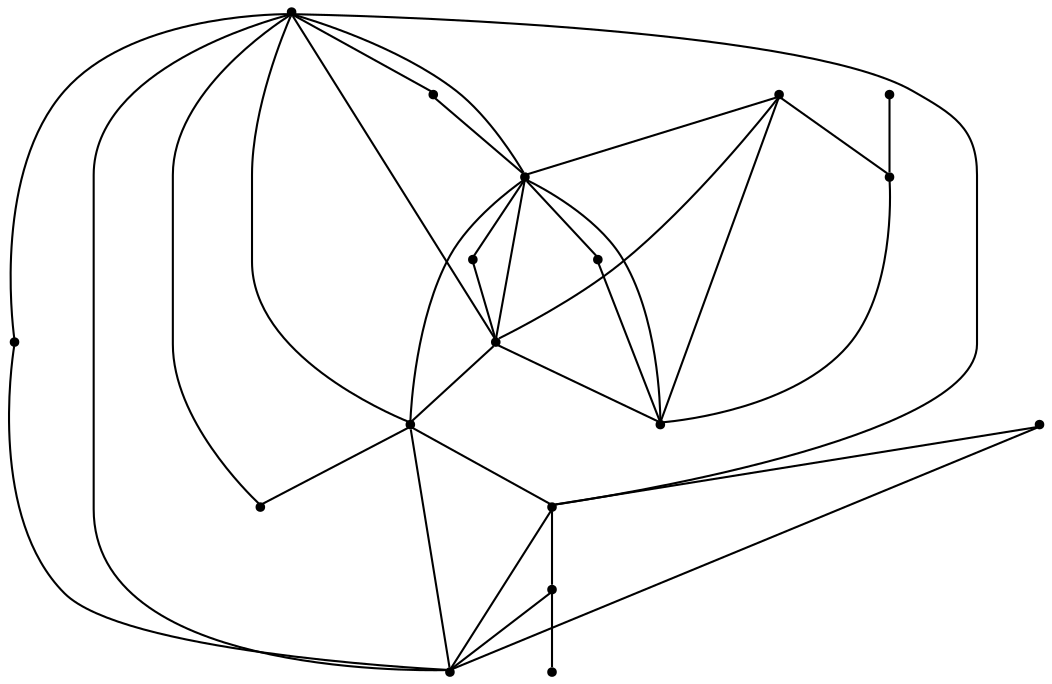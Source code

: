 graph {
  node [shape=point,comment="{\"directed\":false,\"doi\":\"10.1007/978-3-030-92931-2_1\",\"figure\":\"6 (2)\"}"]

  v0 [pos="607.8593623543787,622.8444788383731"]
  v1 [pos="607.8593623543787,779.3341655922893"]
  v2 [pos="452.88047845821666,838.0219313215025"]
  v3 [pos="607.8593623543787,701.0893222153312"]
  v4 [pos="607.8593623543787,857.5790089692473"]
  v5 [pos="607.8593623543787,935.8238523462053"]
  v6 [pos="607.8593623543786,1014.0686957231634"]
  v7 [pos="582.0301922044142,671.7515755578282"]
  v8 [pos="582.0301922044142,749.9964189347863"]
  v9 [pos="582.0301922044142,828.2412623117443"]
  v10 [pos="452.88047845821666,681.5322445675863"]
  v11 [pos="297.9016263562635,779.3341655922893"]
  v12 [pos="452.88047845821666,759.7770879445445"]
  v13 [pos="297.9016263562635,935.8238523462053"]
  v14 [pos="297.9016263562635,701.0893222153311"]
  v15 [pos="297.9016263562635,622.8444788383731"]
  v16 [pos="297.9016263562635,857.5790089692473"]
  v17 [pos="297.9016263562635,1014.0686957231634"]

  v17 -- v13 [id="-2",pos="297.9016263562635,1014.0686957231634 297.9016263562635,935.8238523462053 297.9016263562635,935.8238523462053 297.9016263562635,935.8238523462053"]
  v13 -- v16 [id="-3",pos="297.9016263562635,935.8238523462053 297.9016263562635,857.5790089692473 297.9016263562635,857.5790089692473 297.9016263562635,857.5790089692473"]
  v16 -- v11 [id="-4",pos="297.9016263562635,857.5790089692473 297.9016263562635,779.3341655922893 297.9016263562635,779.3341655922893 297.9016263562635,779.3341655922893"]
  v11 -- v14 [id="-5",pos="297.9016263562635,779.3341655922893 297.9016263562635,701.0893222153311 297.9016263562635,701.0893222153311 297.9016263562635,701.0893222153311"]
  v14 -- v15 [id="-6",pos="297.9016263562635,701.0893222153311 297.9016263562635,622.8444788383731 297.9016263562635,622.8444788383731 297.9016263562635,622.8444788383731"]
  v17 -- v5 [id="-8",pos="297.9016263562635,1014.0686957231634 607.8593623543787,935.8238523462053 607.8593623543787,935.8238523462053 607.8593623543787,935.8238523462053"]
  v17 -- v4 [id="-9",pos="297.9016263562635,1014.0686957231634 607.8593623543787,857.5790089692473 607.8593623543787,857.5790089692473 607.8593623543787,857.5790089692473"]
  v17 -- v1 [id="-10",pos="297.9016263562635,1014.0686957231634 607.8593623543787,779.3341655922893 607.8593623543787,779.3341655922893 607.8593623543787,779.3341655922893"]
  v13 -- v4 [id="-11",pos="297.9016263562635,935.8238523462053 607.8593623543787,857.5790089692473 607.8593623543787,857.5790089692473 607.8593623543787,857.5790089692473"]
  v13 -- v1 [id="-12",pos="297.9016263562635,935.8238523462053 607.8593623543787,779.3341655922893 607.8593623543787,779.3341655922893 607.8593623543787,779.3341655922893"]
  v13 -- v3 [id="-13",pos="297.9016263562635,935.8238523462053 607.8593623543787,701.0893222153312 607.8593623543787,701.0893222153312 607.8593623543787,701.0893222153312"]
  v16 -- v0 [id="-14",pos="297.9016263562635,857.5790089692473 607.8593623543787,622.8444788383731 607.8593623543787,622.8444788383731 607.8593623543787,622.8444788383731"]
  v16 -- v3 [id="-15",pos="297.9016263562635,857.5790089692473 607.8593623543787,701.0893222153312 607.8593623543787,701.0893222153312 607.8593623543787,701.0893222153312"]
  v16 -- v1 [id="-16",pos="297.9016263562635,857.5790089692473 607.8593623543787,779.3341655922893 607.8593623543787,779.3341655922893 607.8593623543787,779.3341655922893"]
  v11 -- v0 [id="-18",pos="297.9016263562635,779.3341655922893 607.8593623543787,622.8444788383731 607.8593623543787,622.8444788383731 607.8593623543787,622.8444788383731"]
  v11 -- v3 [id="-19",pos="297.9016263562635,779.3341655922893 607.8593623543787,701.0893222153312 607.8593623543787,701.0893222153312 607.8593623543787,701.0893222153312"]
  v14 -- v0 [id="-22",pos="297.9016263562635,701.0893222153311 607.8593623543787,622.8444788383731 607.8593623543787,622.8444788383731 607.8593623543787,622.8444788383731"]
  v16 -- v12 [id="-26",pos="297.9016263562635,857.5790089692473 452.88047845821666,759.7770879445445 452.88047845821666,759.7770879445445 452.88047845821666,759.7770879445445"]
  v1 -- v2 [id="-29",pos="607.8593623543787,779.3341655922893 452.88047845821666,838.0219313215025 452.88047845821666,838.0219313215025 452.88047845821666,838.0219313215025"]
  v2 -- v13 [id="-30",pos="452.88047845821666,838.0219313215025 297.9016263562635,935.8238523462053 297.9016263562635,935.8238523462053 297.9016263562635,935.8238523462053"]
  v12 -- v3 [id="-31",pos="452.88047845821666,759.7770879445445 607.8593623543787,701.0893222153312 607.8593623543787,701.0893222153312 607.8593623543787,701.0893222153312"]
  v10 -- v0 [id="-32",pos="452.88047845821666,681.5322445675863 607.8593623543787,622.8444788383731 607.8593623543787,622.8444788383731 607.8593623543787,622.8444788383731"]
  v10 -- v11 [id="-33",pos="452.88047845821666,681.5322445675863 297.9016263562635,779.3341655922893 297.9016263562635,779.3341655922893 297.9016263562635,779.3341655922893"]
  v9 -- v4 [id="-34",pos="582.0301922044142,828.2412623117443 607.8593623543787,857.5790089692473 607.8593623543787,857.5790089692473 607.8593623543787,857.5790089692473"]
  v8 -- v1 [id="-35",pos="582.0301922044142,749.9964189347863 607.8593623543787,779.3341655922893 607.8593623543787,779.3341655922893 607.8593623543787,779.3341655922893"]
  v7 -- v0 [id="-36",pos="582.0301922044142,671.7515755578282 607.8593623543787,622.8444788383731 607.8593623543787,622.8444788383731 607.8593623543787,622.8444788383731"]
  v1 -- v9 [id="-37",pos="607.8593623543787,779.3341655922893 582.0301922044142,828.2412623117443 582.0301922044142,828.2412623117443 582.0301922044142,828.2412623117443"]
  v3 -- v8 [id="-38",pos="607.8593623543787,701.0893222153312 582.0301922044142,749.9964189347863 582.0301922044142,749.9964189347863 582.0301922044142,749.9964189347863"]
  v3 -- v7 [id="-39",pos="607.8593623543787,701.0893222153312 582.0301922044142,671.7515755578282 582.0301922044142,671.7515755578282 582.0301922044142,671.7515755578282"]
  v6 -- v5 [id="-40",pos="607.8593623543786,1014.0686957231634 607.8593623543787,935.8238523462053 607.8593623543787,935.8238523462053 607.8593623543787,935.8238523462053"]
  v5 -- v4 [id="-41",pos="607.8593623543787,935.8238523462053 607.8593623543787,857.5790089692473 607.8593623543787,857.5790089692473 607.8593623543787,857.5790089692473"]
  v4 -- v1 [id="-42",pos="607.8593623543787,857.5790089692473 607.8593623543787,779.3341655922893 607.8593623543787,779.3341655922893 607.8593623543787,779.3341655922893"]
  v1 -- v3 [id="-43",pos="607.8593623543787,779.3341655922893 607.8593623543787,701.0893222153312 607.8593623543787,701.0893222153312 607.8593623543787,701.0893222153312"]
  v3 -- v0 [id="-44",pos="607.8593623543787,701.0893222153312 607.8593623543787,622.8444788383731 607.8593623543787,622.8444788383731 607.8593623543787,622.8444788383731"]
}